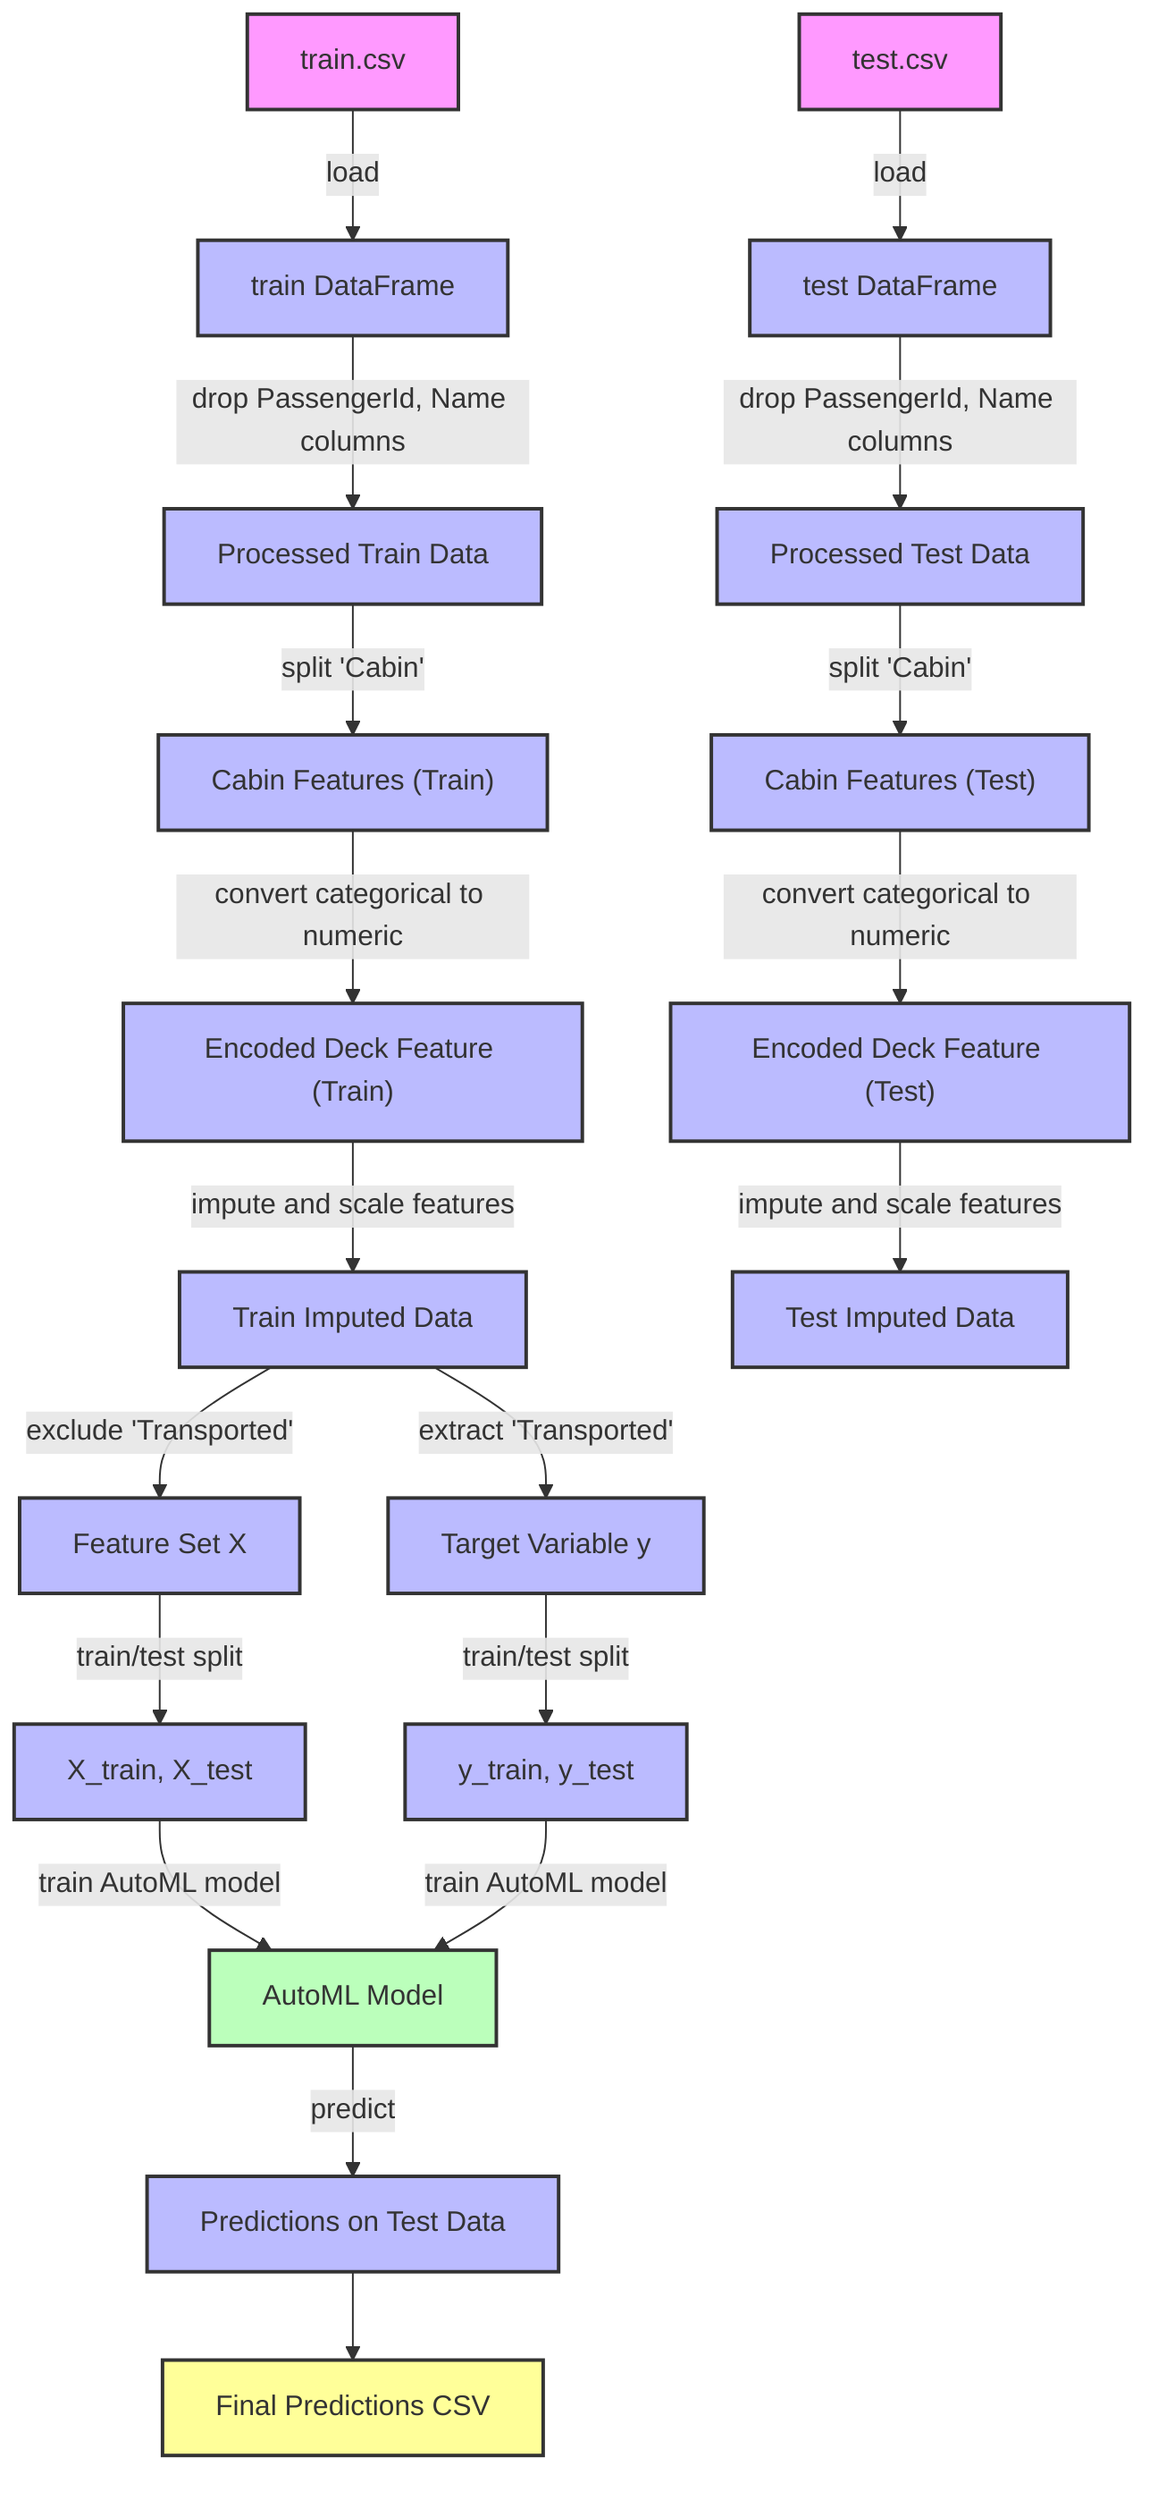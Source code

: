 flowchart TD
    %% Data sources
    A1["train.csv"]:::dataSource -->|load| B1["train DataFrame"]:::dataVar
    A2["test.csv"]:::dataSource -->|load| B2["test DataFrame"]:::dataVar

    %% Data processing and feature engineering
    B1 -->|drop PassengerId, Name columns| C1["Processed Train Data"]:::dataVar
    B2 -->|drop PassengerId, Name columns| C2["Processed Test Data"]:::dataVar
    C1 -->|split 'Cabin'| D1["Cabin Features (Train)"]:::dataVar
    C2 -->|split 'Cabin'| D2["Cabin Features (Test)"]:::dataVar
    D1 -->|convert categorical to numeric| E1["Encoded Deck Feature (Train)"]:::dataVar
    D2 -->|convert categorical to numeric| E2["Encoded Deck Feature (Test)"]:::dataVar

    %% Data imputation and transformation
    E1 -->|impute and scale features| F1["Train Imputed Data"]:::dataVar
    E2 -->|impute and scale features| F2["Test Imputed Data"]:::dataVar
    F1 -->|extract 'Transported'| G1["Target Variable y"]:::dataVar
    F1 -->|exclude 'Transported'| G2["Feature Set X"]:::dataVar

    %% Model training
    G2 -->|train/test split| H1["X_train, X_test"]:::dataVar
    G1 -->|train/test split| H2["y_train, y_test"]:::dataVar
    H1 -->|train AutoML model| I1["AutoML Model"]:::model
    H2 -->|train AutoML model| I1

    %% Prediction
    I1 -->|predict| J1["Predictions on Test Data"]:::dataVar
    J1 --> K1["Final Predictions CSV"]:::output

    %% Styles
    classDef dataSource fill:#f9f,stroke:#333,stroke-width:2px;
    classDef dataVar fill:#bbf,stroke:#333,stroke-width:2px;
    classDef model fill:#bfb, stroke:#333, stroke-width:2px;
    classDef output fill:#ff9,stroke:#333,stroke-width:2px;